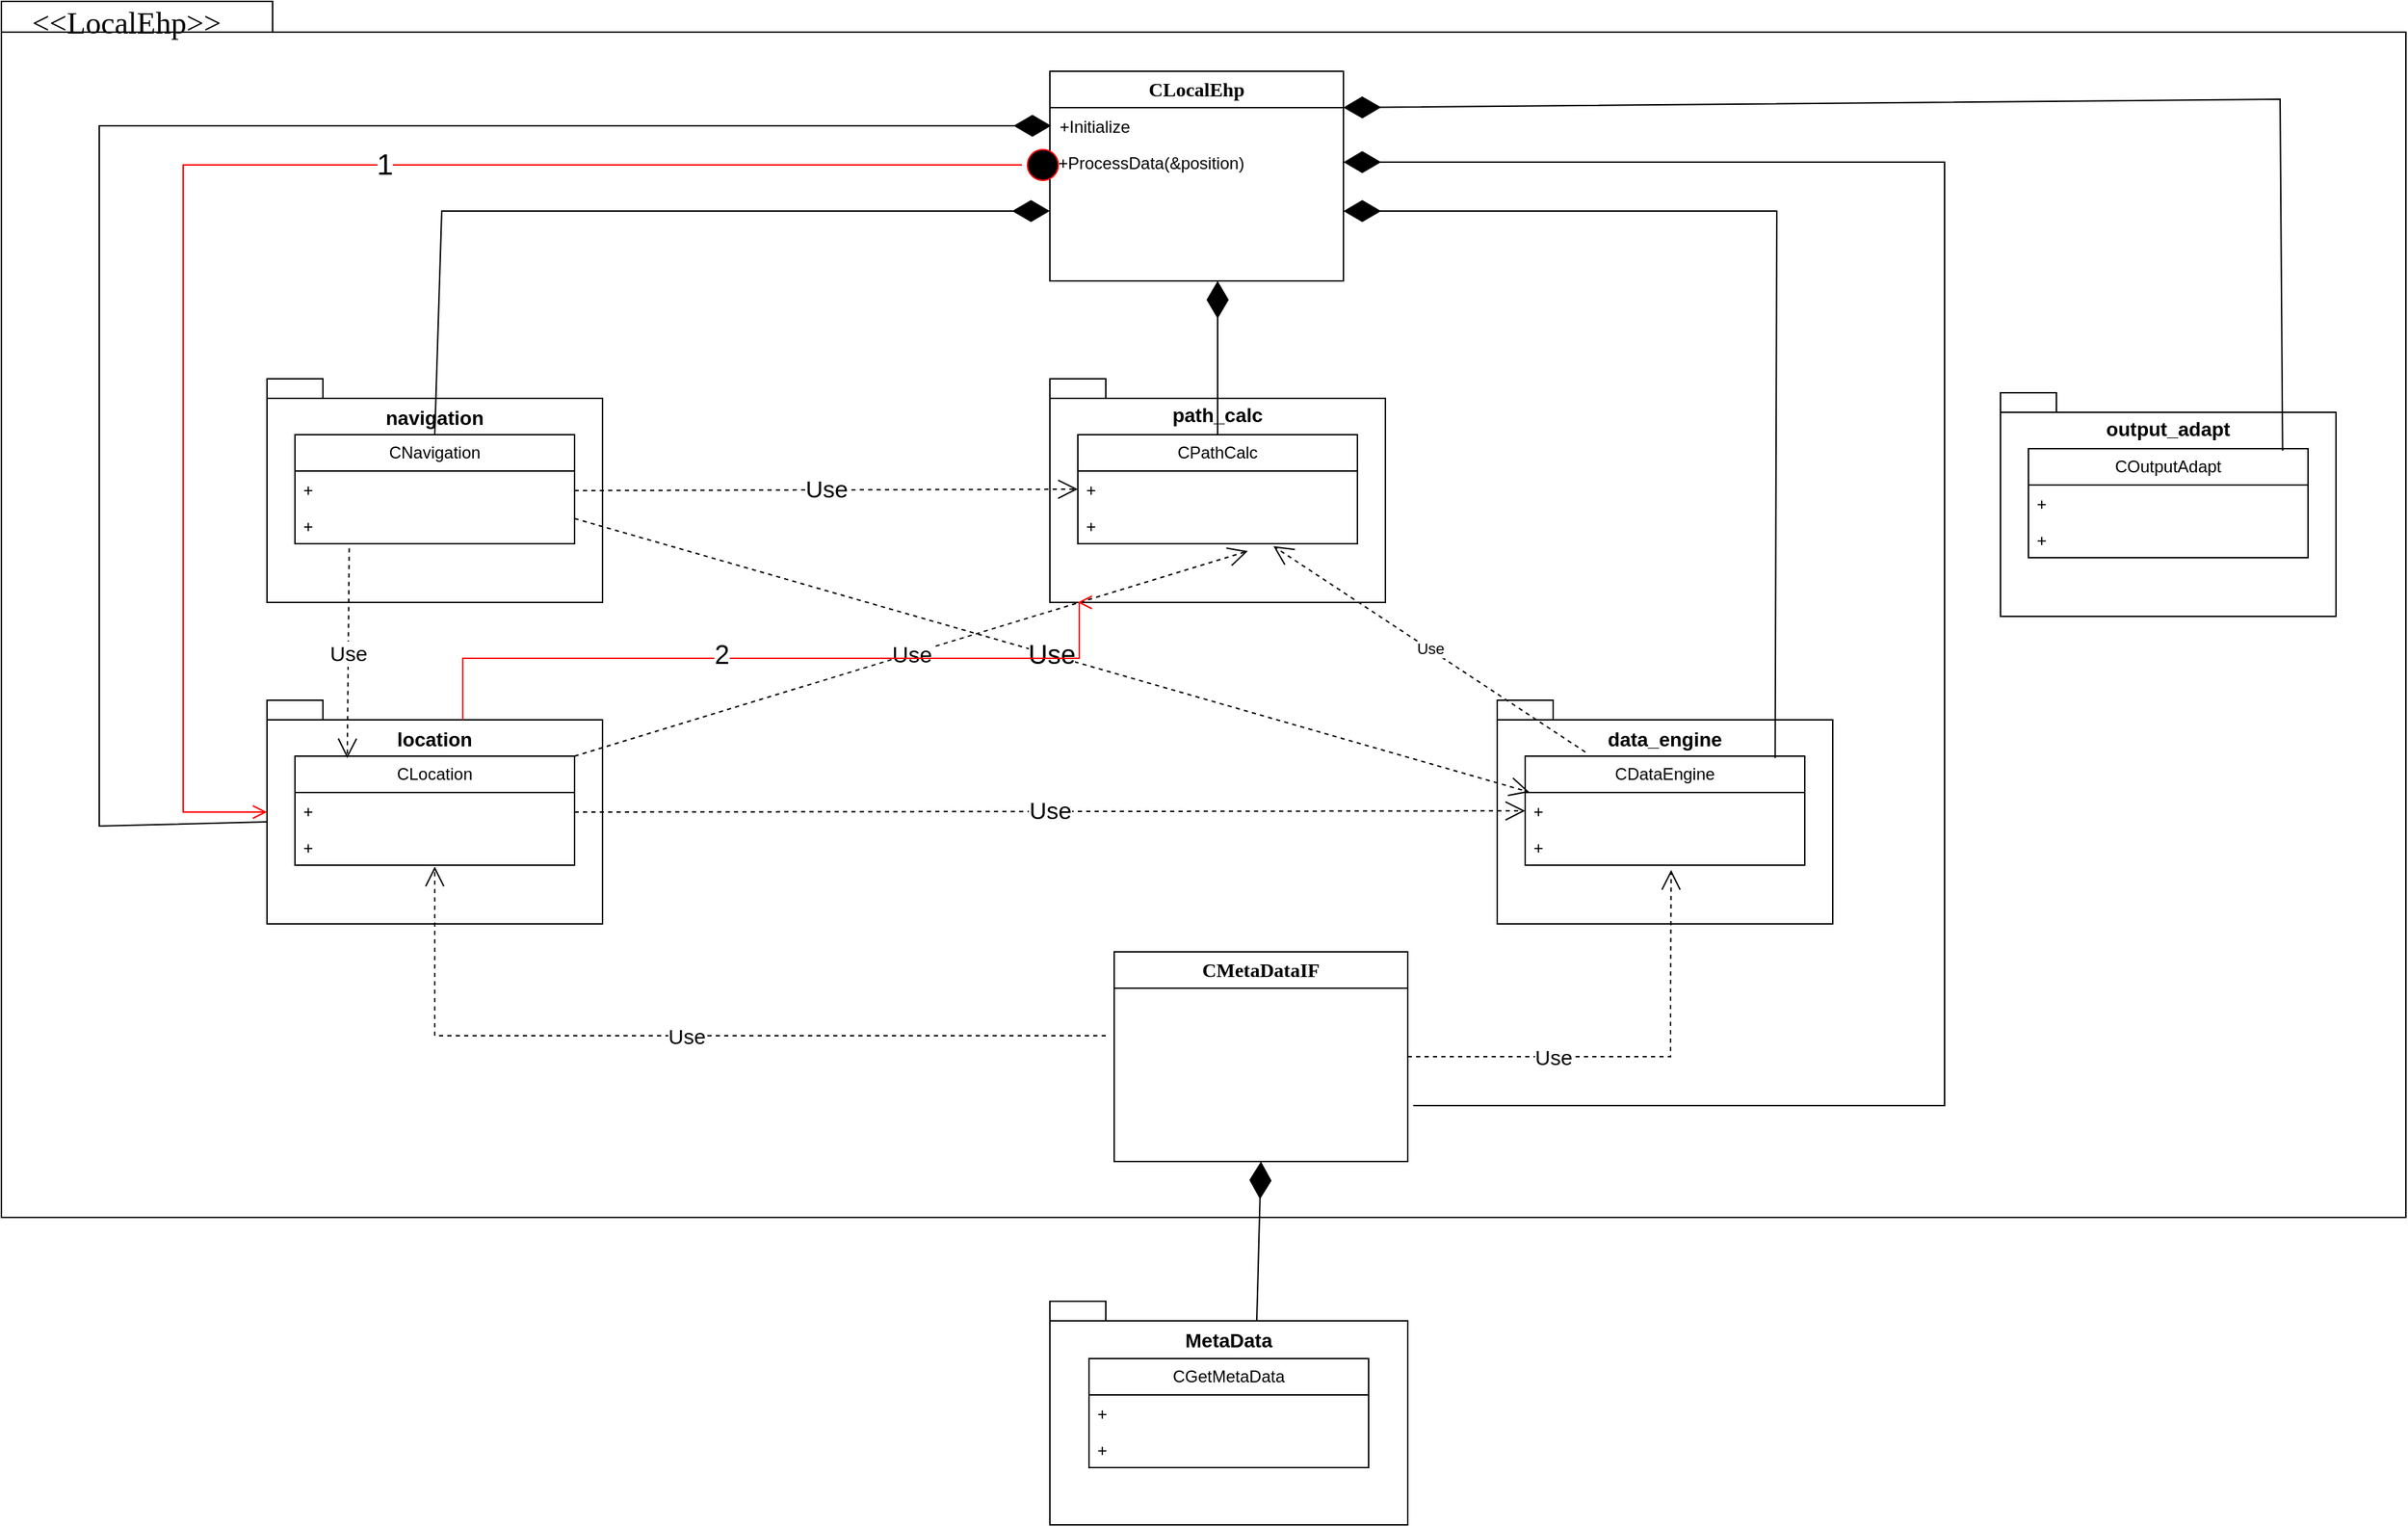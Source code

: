 <mxfile version="26.2.13">
  <diagram name="Page-1" id="b5b7bab2-c9e2-2cf4-8b2a-24fd1a2a6d21">
    <mxGraphModel dx="2895" dy="2320" grid="1" gridSize="10" guides="1" tooltips="1" connect="1" arrows="1" fold="1" page="1" pageScale="1" pageWidth="827" pageHeight="1169" background="none" math="0" shadow="0">
      <root>
        <mxCell id="0" />
        <mxCell id="1" parent="0" />
        <mxCell id="_9nZejQMIYd2BK83hRbQ-39" value="" style="group" parent="1" vertex="1" connectable="0">
          <mxGeometry x="560" y="240" width="240" height="160" as="geometry" />
        </mxCell>
        <mxCell id="_9nZejQMIYd2BK83hRbQ-40" value="&lt;div&gt;path_calc&lt;/div&gt;&lt;div&gt;&lt;br&gt;&lt;/div&gt;&lt;div&gt;&lt;br&gt;&lt;/div&gt;&lt;div&gt;&lt;br&gt;&lt;/div&gt;&lt;div&gt;&lt;br&gt;&lt;/div&gt;&lt;div&gt;&lt;br&gt;&lt;/div&gt;&lt;div&gt;&lt;br&gt;&lt;/div&gt;&lt;div&gt;&lt;br&gt;&lt;/div&gt;" style="shape=folder;fontStyle=1;spacingTop=10;tabWidth=40;tabHeight=14;tabPosition=left;html=1;whiteSpace=wrap;align=center;fontSize=14;" parent="_9nZejQMIYd2BK83hRbQ-39" vertex="1">
          <mxGeometry width="240" height="160" as="geometry" />
        </mxCell>
        <mxCell id="_9nZejQMIYd2BK83hRbQ-41" value="&lt;div style=&quot;white-space-collapse: preserve;&quot; data-line=&quot;true&quot; data-line-index=&quot;0&quot; data-zone-id=&quot;0&quot;&gt;CPathCalc&lt;/div&gt;" style="swimlane;fontStyle=0;childLayout=stackLayout;horizontal=1;startSize=26;fillColor=none;horizontalStack=0;resizeParent=1;resizeParentMax=0;resizeLast=0;collapsible=1;marginBottom=0;whiteSpace=wrap;html=1;" parent="_9nZejQMIYd2BK83hRbQ-39" vertex="1">
          <mxGeometry x="20" y="40" width="200" height="78" as="geometry" />
        </mxCell>
        <mxCell id="_9nZejQMIYd2BK83hRbQ-42" value="+" style="text;strokeColor=none;fillColor=none;align=left;verticalAlign=top;spacingLeft=4;spacingRight=4;overflow=hidden;rotatable=0;points=[[0,0.5],[1,0.5]];portConstraint=eastwest;whiteSpace=wrap;html=1;" parent="_9nZejQMIYd2BK83hRbQ-41" vertex="1">
          <mxGeometry y="26" width="200" height="26" as="geometry" />
        </mxCell>
        <mxCell id="_9nZejQMIYd2BK83hRbQ-43" value="+" style="text;strokeColor=none;fillColor=none;align=left;verticalAlign=top;spacingLeft=4;spacingRight=4;overflow=hidden;rotatable=0;points=[[0,0.5],[1,0.5]];portConstraint=eastwest;whiteSpace=wrap;html=1;" parent="_9nZejQMIYd2BK83hRbQ-41" vertex="1">
          <mxGeometry y="52" width="200" height="26" as="geometry" />
        </mxCell>
        <mxCell id="6e0c8c40b5770093-72" value="" style="shape=folder;fontStyle=1;spacingTop=10;tabWidth=194;tabHeight=22;tabPosition=left;html=1;rounded=0;shadow=0;comic=0;labelBackgroundColor=none;strokeWidth=1;fillColor=none;fontFamily=Verdana;fontSize=10;align=center;" parent="1" vertex="1">
          <mxGeometry x="-190" y="-30" width="1720" height="870" as="geometry" />
        </mxCell>
        <mxCell id="6e0c8c40b5770093-73" value="&lt;font style=&quot;font-size: 22px;&quot;&gt;&amp;lt;&amp;lt;LocalEhp&amp;gt;&amp;gt;&lt;/font&gt;" style="text;html=1;align=left;verticalAlign=top;spacingTop=-4;fontSize=10;fontFamily=Verdana" parent="1" vertex="1">
          <mxGeometry x="-170" y="-30" width="130" height="20" as="geometry" />
        </mxCell>
        <mxCell id="_9nZejQMIYd2BK83hRbQ-14" value="&lt;span style=&quot;font-family: Verdana; font-weight: 700; text-wrap-mode: nowrap;&quot;&gt;CLocalEhp&lt;/span&gt;" style="swimlane;fontStyle=0;childLayout=stackLayout;horizontal=1;startSize=26;fillColor=none;horizontalStack=0;resizeParent=1;resizeParentMax=0;resizeLast=0;collapsible=1;marginBottom=0;whiteSpace=wrap;html=1;container=0;fontSize=14;" parent="1" vertex="1">
          <mxGeometry x="560" y="20" width="210" height="150" as="geometry" />
        </mxCell>
        <mxCell id="_9nZejQMIYd2BK83hRbQ-23" value="" style="group" parent="1" vertex="1" connectable="0">
          <mxGeometry x="880" y="470" width="240" height="160" as="geometry" />
        </mxCell>
        <mxCell id="_9nZejQMIYd2BK83hRbQ-18" value="&lt;div&gt;&lt;font style=&quot;font-size: 14px;&quot;&gt;data_engine&lt;/font&gt;&lt;/div&gt;&lt;div&gt;&lt;font style=&quot;font-size: 14px;&quot;&gt;&lt;br&gt;&lt;/font&gt;&lt;/div&gt;&lt;div&gt;&lt;font style=&quot;font-size: 14px;&quot;&gt;&lt;br&gt;&lt;/font&gt;&lt;/div&gt;&lt;div&gt;&lt;font style=&quot;font-size: 14px;&quot;&gt;&lt;br&gt;&lt;/font&gt;&lt;/div&gt;&lt;div&gt;&lt;font style=&quot;font-size: 14px;&quot;&gt;&lt;br&gt;&lt;/font&gt;&lt;/div&gt;&lt;div&gt;&lt;font style=&quot;font-size: 14px;&quot;&gt;&lt;br&gt;&lt;/font&gt;&lt;/div&gt;&lt;div&gt;&lt;font style=&quot;font-size: 14px;&quot;&gt;&lt;br&gt;&lt;/font&gt;&lt;/div&gt;&lt;div&gt;&lt;br&gt;&lt;/div&gt;" style="shape=folder;fontStyle=1;spacingTop=10;tabWidth=40;tabHeight=14;tabPosition=left;html=1;whiteSpace=wrap;align=center;" parent="_9nZejQMIYd2BK83hRbQ-23" vertex="1">
          <mxGeometry width="240" height="160" as="geometry" />
        </mxCell>
        <mxCell id="_9nZejQMIYd2BK83hRbQ-19" value="&lt;div style=&quot;white-space-collapse: preserve;&quot; data-line=&quot;true&quot; data-line-index=&quot;0&quot; data-zone-id=&quot;0&quot;&gt;CDataEngine&lt;/div&gt;" style="swimlane;fontStyle=0;childLayout=stackLayout;horizontal=1;startSize=26;fillColor=none;horizontalStack=0;resizeParent=1;resizeParentMax=0;resizeLast=0;collapsible=1;marginBottom=0;whiteSpace=wrap;html=1;" parent="_9nZejQMIYd2BK83hRbQ-23" vertex="1">
          <mxGeometry x="20" y="40" width="200" height="78" as="geometry" />
        </mxCell>
        <mxCell id="_9nZejQMIYd2BK83hRbQ-20" value="+" style="text;strokeColor=none;fillColor=none;align=left;verticalAlign=top;spacingLeft=4;spacingRight=4;overflow=hidden;rotatable=0;points=[[0,0.5],[1,0.5]];portConstraint=eastwest;whiteSpace=wrap;html=1;" parent="_9nZejQMIYd2BK83hRbQ-19" vertex="1">
          <mxGeometry y="26" width="200" height="26" as="geometry" />
        </mxCell>
        <mxCell id="_9nZejQMIYd2BK83hRbQ-21" value="+" style="text;strokeColor=none;fillColor=none;align=left;verticalAlign=top;spacingLeft=4;spacingRight=4;overflow=hidden;rotatable=0;points=[[0,0.5],[1,0.5]];portConstraint=eastwest;whiteSpace=wrap;html=1;" parent="_9nZejQMIYd2BK83hRbQ-19" vertex="1">
          <mxGeometry y="52" width="200" height="26" as="geometry" />
        </mxCell>
        <mxCell id="_9nZejQMIYd2BK83hRbQ-29" value="" style="group" parent="1" vertex="1" connectable="0">
          <mxGeometry y="240" width="240" height="415" as="geometry" />
        </mxCell>
        <mxCell id="_9nZejQMIYd2BK83hRbQ-30" value="&lt;div&gt;&lt;font style=&quot;font-size: 14px;&quot;&gt;navigation&lt;/font&gt;&lt;/div&gt;&lt;div&gt;&lt;font style=&quot;font-size: 14px;&quot;&gt;&lt;br&gt;&lt;/font&gt;&lt;/div&gt;&lt;div&gt;&lt;font style=&quot;font-size: 14px;&quot;&gt;&lt;br&gt;&lt;/font&gt;&lt;/div&gt;&lt;div&gt;&lt;font style=&quot;font-size: 14px;&quot;&gt;&lt;br&gt;&lt;/font&gt;&lt;/div&gt;&lt;div&gt;&lt;font style=&quot;font-size: 14px;&quot;&gt;&lt;br&gt;&lt;/font&gt;&lt;/div&gt;&lt;div&gt;&lt;font style=&quot;font-size: 14px;&quot;&gt;&lt;br&gt;&lt;/font&gt;&lt;/div&gt;&lt;div&gt;&lt;font style=&quot;font-size: 14px;&quot;&gt;&lt;br&gt;&lt;/font&gt;&lt;/div&gt;&lt;div&gt;&lt;br&gt;&lt;/div&gt;" style="shape=folder;fontStyle=1;spacingTop=10;tabWidth=40;tabHeight=14;tabPosition=left;html=1;whiteSpace=wrap;align=center;" parent="_9nZejQMIYd2BK83hRbQ-29" vertex="1">
          <mxGeometry width="240" height="160" as="geometry" />
        </mxCell>
        <mxCell id="_9nZejQMIYd2BK83hRbQ-31" value="&lt;div style=&quot;white-space-collapse: preserve;&quot; data-line=&quot;true&quot; data-line-index=&quot;0&quot; data-zone-id=&quot;0&quot;&gt;CNavigation&lt;/div&gt;" style="swimlane;fontStyle=0;childLayout=stackLayout;horizontal=1;startSize=26;fillColor=none;horizontalStack=0;resizeParent=1;resizeParentMax=0;resizeLast=0;collapsible=1;marginBottom=0;whiteSpace=wrap;html=1;" parent="_9nZejQMIYd2BK83hRbQ-29" vertex="1">
          <mxGeometry x="20" y="40" width="200" height="78" as="geometry" />
        </mxCell>
        <mxCell id="_9nZejQMIYd2BK83hRbQ-32" value="+" style="text;strokeColor=none;fillColor=none;align=left;verticalAlign=top;spacingLeft=4;spacingRight=4;overflow=hidden;rotatable=0;points=[[0,0.5],[1,0.5]];portConstraint=eastwest;whiteSpace=wrap;html=1;" parent="_9nZejQMIYd2BK83hRbQ-31" vertex="1">
          <mxGeometry y="26" width="200" height="26" as="geometry" />
        </mxCell>
        <mxCell id="_9nZejQMIYd2BK83hRbQ-33" value="+" style="text;strokeColor=none;fillColor=none;align=left;verticalAlign=top;spacingLeft=4;spacingRight=4;overflow=hidden;rotatable=0;points=[[0,0.5],[1,0.5]];portConstraint=eastwest;whiteSpace=wrap;html=1;" parent="_9nZejQMIYd2BK83hRbQ-31" vertex="1">
          <mxGeometry y="52" width="200" height="26" as="geometry" />
        </mxCell>
        <mxCell id="_9nZejQMIYd2BK83hRbQ-69" value="Use" style="endArrow=open;endSize=12;dashed=1;html=1;rounded=0;entryX=0.015;entryY=-0.011;entryDx=0;entryDy=0;entryPerimeter=0;fontSize=19;" parent="_9nZejQMIYd2BK83hRbQ-29" target="_9nZejQMIYd2BK83hRbQ-20" edge="1">
          <mxGeometry width="160" relative="1" as="geometry">
            <mxPoint x="220" y="100" as="sourcePoint" />
            <mxPoint x="380" y="100" as="targetPoint" />
          </mxGeometry>
        </mxCell>
        <mxCell id="_9nZejQMIYd2BK83hRbQ-68" value="Use" style="endArrow=open;endSize=12;dashed=1;html=1;rounded=0;entryX=0;entryY=0.5;entryDx=0;entryDy=0;fontSize=17;" parent="_9nZejQMIYd2BK83hRbQ-29" target="_9nZejQMIYd2BK83hRbQ-42" edge="1">
          <mxGeometry width="160" relative="1" as="geometry">
            <mxPoint x="220" y="80" as="sourcePoint" />
            <mxPoint x="380" y="80" as="targetPoint" />
          </mxGeometry>
        </mxCell>
        <mxCell id="_9nZejQMIYd2BK83hRbQ-34" value="" style="group" parent="1" vertex="1" connectable="0">
          <mxGeometry x="1240" y="250" width="240" height="160" as="geometry" />
        </mxCell>
        <mxCell id="_9nZejQMIYd2BK83hRbQ-35" value="&lt;div&gt;output_adapt&lt;/div&gt;&lt;div&gt;&lt;br&gt;&lt;/div&gt;&lt;div&gt;&lt;br&gt;&lt;/div&gt;&lt;div&gt;&lt;br&gt;&lt;/div&gt;&lt;div&gt;&lt;br&gt;&lt;/div&gt;&lt;div&gt;&lt;br&gt;&lt;/div&gt;&lt;div&gt;&lt;br&gt;&lt;/div&gt;&lt;div&gt;&lt;br&gt;&lt;/div&gt;" style="shape=folder;fontStyle=1;spacingTop=10;tabWidth=40;tabHeight=14;tabPosition=left;html=1;whiteSpace=wrap;align=center;fontSize=14;" parent="_9nZejQMIYd2BK83hRbQ-34" vertex="1">
          <mxGeometry width="240" height="160" as="geometry" />
        </mxCell>
        <mxCell id="_9nZejQMIYd2BK83hRbQ-36" value="&lt;div style=&quot;white-space-collapse: preserve;&quot; data-line=&quot;true&quot; data-line-index=&quot;0&quot; data-zone-id=&quot;0&quot;&gt;COutputAdapt&lt;/div&gt;" style="swimlane;fontStyle=0;childLayout=stackLayout;horizontal=1;startSize=26;fillColor=none;horizontalStack=0;resizeParent=1;resizeParentMax=0;resizeLast=0;collapsible=1;marginBottom=0;whiteSpace=wrap;html=1;" parent="_9nZejQMIYd2BK83hRbQ-34" vertex="1">
          <mxGeometry x="20" y="40" width="200" height="78" as="geometry" />
        </mxCell>
        <mxCell id="_9nZejQMIYd2BK83hRbQ-37" value="+" style="text;strokeColor=none;fillColor=none;align=left;verticalAlign=top;spacingLeft=4;spacingRight=4;overflow=hidden;rotatable=0;points=[[0,0.5],[1,0.5]];portConstraint=eastwest;whiteSpace=wrap;html=1;" parent="_9nZejQMIYd2BK83hRbQ-36" vertex="1">
          <mxGeometry y="26" width="200" height="26" as="geometry" />
        </mxCell>
        <mxCell id="_9nZejQMIYd2BK83hRbQ-38" value="+" style="text;strokeColor=none;fillColor=none;align=left;verticalAlign=top;spacingLeft=4;spacingRight=4;overflow=hidden;rotatable=0;points=[[0,0.5],[1,0.5]];portConstraint=eastwest;whiteSpace=wrap;html=1;" parent="_9nZejQMIYd2BK83hRbQ-36" vertex="1">
          <mxGeometry y="52" width="200" height="26" as="geometry" />
        </mxCell>
        <mxCell id="_9nZejQMIYd2BK83hRbQ-45" value="&lt;div&gt;&lt;font style=&quot;font-size: 14px;&quot;&gt;MetaData&lt;/font&gt;&lt;/div&gt;&lt;div&gt;&lt;font style=&quot;font-size: 14px;&quot;&gt;&lt;br&gt;&lt;/font&gt;&lt;/div&gt;&lt;div&gt;&lt;font style=&quot;font-size: 14px;&quot;&gt;&lt;br&gt;&lt;/font&gt;&lt;/div&gt;&lt;div&gt;&lt;font style=&quot;font-size: 14px;&quot;&gt;&lt;br&gt;&lt;/font&gt;&lt;/div&gt;&lt;div&gt;&lt;font style=&quot;font-size: 14px;&quot;&gt;&lt;br&gt;&lt;/font&gt;&lt;/div&gt;&lt;div&gt;&lt;font style=&quot;font-size: 14px;&quot;&gt;&lt;br&gt;&lt;/font&gt;&lt;/div&gt;&lt;div&gt;&lt;font style=&quot;font-size: 14px;&quot;&gt;&lt;br&gt;&lt;/font&gt;&lt;/div&gt;&lt;div&gt;&lt;br&gt;&lt;/div&gt;" style="shape=folder;fontStyle=1;spacingTop=10;tabWidth=40;tabHeight=14;tabPosition=left;html=1;whiteSpace=wrap;align=center;container=1;" parent="1" vertex="1">
          <mxGeometry x="560" y="900" width="256" height="160" as="geometry" />
        </mxCell>
        <mxCell id="_9nZejQMIYd2BK83hRbQ-55" value="&lt;div style=&quot;white-space-collapse: preserve;&quot; data-line=&quot;true&quot; data-line-index=&quot;0&quot; data-zone-id=&quot;0&quot;&gt;CGetMetaData&lt;/div&gt;" style="swimlane;fontStyle=0;childLayout=stackLayout;horizontal=1;startSize=26;fillColor=none;horizontalStack=0;resizeParent=1;resizeParentMax=0;resizeLast=0;collapsible=1;marginBottom=0;whiteSpace=wrap;html=1;" parent="_9nZejQMIYd2BK83hRbQ-45" vertex="1">
          <mxGeometry x="28" y="41" width="200" height="78" as="geometry" />
        </mxCell>
        <mxCell id="_9nZejQMIYd2BK83hRbQ-57" value="+" style="text;strokeColor=none;fillColor=none;align=left;verticalAlign=top;spacingLeft=4;spacingRight=4;overflow=hidden;rotatable=0;points=[[0,0.5],[1,0.5]];portConstraint=eastwest;whiteSpace=wrap;html=1;" parent="_9nZejQMIYd2BK83hRbQ-55" vertex="1">
          <mxGeometry y="26" width="200" height="26" as="geometry" />
        </mxCell>
        <mxCell id="_9nZejQMIYd2BK83hRbQ-58" value="+" style="text;strokeColor=none;fillColor=none;align=left;verticalAlign=top;spacingLeft=4;spacingRight=4;overflow=hidden;rotatable=0;points=[[0,0.5],[1,0.5]];portConstraint=eastwest;whiteSpace=wrap;html=1;" parent="_9nZejQMIYd2BK83hRbQ-55" vertex="1">
          <mxGeometry y="52" width="200" height="26" as="geometry" />
        </mxCell>
        <mxCell id="_9nZejQMIYd2BK83hRbQ-51" value="" style="endArrow=diamondThin;endFill=1;endSize=24;html=1;rounded=0;entryX=1;entryY=0.5;entryDx=0;entryDy=0;exitX=0.909;exitY=0.019;exitDx=0;exitDy=0;exitPerimeter=0;" parent="1" source="_9nZejQMIYd2BK83hRbQ-36" edge="1">
          <mxGeometry width="160" relative="1" as="geometry">
            <mxPoint x="1280.08" y="212.36" as="sourcePoint" />
            <mxPoint x="770.0" y="46" as="targetPoint" />
            <Array as="points">
              <mxPoint x="1440" y="40" />
            </Array>
          </mxGeometry>
        </mxCell>
        <mxCell id="_9nZejQMIYd2BK83hRbQ-24" value="" style="group" parent="1" vertex="1" connectable="0">
          <mxGeometry y="470" width="240" height="160" as="geometry" />
        </mxCell>
        <mxCell id="_9nZejQMIYd2BK83hRbQ-25" value="&lt;div&gt;&lt;font style=&quot;font-size: 14px;&quot;&gt;location&lt;/font&gt;&lt;/div&gt;&lt;div&gt;&lt;br&gt;&lt;/div&gt;&lt;div&gt;&lt;br&gt;&lt;/div&gt;&lt;div&gt;&lt;br&gt;&lt;/div&gt;&lt;div&gt;&lt;br&gt;&lt;/div&gt;&lt;div&gt;&lt;br&gt;&lt;/div&gt;&lt;div&gt;&lt;br&gt;&lt;/div&gt;&lt;div&gt;&lt;br&gt;&lt;/div&gt;&lt;div&gt;&lt;br&gt;&lt;/div&gt;" style="shape=folder;fontStyle=1;spacingTop=10;tabWidth=40;tabHeight=14;tabPosition=left;html=1;whiteSpace=wrap;align=center;" parent="_9nZejQMIYd2BK83hRbQ-24" vertex="1">
          <mxGeometry width="240" height="160" as="geometry" />
        </mxCell>
        <mxCell id="_9nZejQMIYd2BK83hRbQ-26" value="&lt;div style=&quot;white-space-collapse: preserve;&quot; data-line=&quot;true&quot; data-line-index=&quot;0&quot; data-zone-id=&quot;0&quot;&gt;CLocation&lt;/div&gt;" style="swimlane;fontStyle=0;childLayout=stackLayout;horizontal=1;startSize=26;fillColor=none;horizontalStack=0;resizeParent=1;resizeParentMax=0;resizeLast=0;collapsible=1;marginBottom=0;whiteSpace=wrap;html=1;" parent="_9nZejQMIYd2BK83hRbQ-24" vertex="1">
          <mxGeometry x="20" y="40" width="200" height="78" as="geometry" />
        </mxCell>
        <mxCell id="_9nZejQMIYd2BK83hRbQ-27" value="+" style="text;strokeColor=none;fillColor=none;align=left;verticalAlign=top;spacingLeft=4;spacingRight=4;overflow=hidden;rotatable=0;points=[[0,0.5],[1,0.5]];portConstraint=eastwest;whiteSpace=wrap;html=1;" parent="_9nZejQMIYd2BK83hRbQ-26" vertex="1">
          <mxGeometry y="26" width="200" height="26" as="geometry" />
        </mxCell>
        <mxCell id="_9nZejQMIYd2BK83hRbQ-28" value="+" style="text;strokeColor=none;fillColor=none;align=left;verticalAlign=top;spacingLeft=4;spacingRight=4;overflow=hidden;rotatable=0;points=[[0,0.5],[1,0.5]];portConstraint=eastwest;whiteSpace=wrap;html=1;" parent="_9nZejQMIYd2BK83hRbQ-26" vertex="1">
          <mxGeometry y="52" width="200" height="26" as="geometry" />
        </mxCell>
        <mxCell id="_9nZejQMIYd2BK83hRbQ-65" value="&lt;font&gt;Use&lt;/font&gt;" style="endArrow=open;endSize=12;dashed=1;html=1;rounded=0;fontSize=17;" parent="_9nZejQMIYd2BK83hRbQ-24" target="_9nZejQMIYd2BK83hRbQ-20" edge="1">
          <mxGeometry width="160" relative="1" as="geometry">
            <mxPoint x="220" y="80" as="sourcePoint" />
            <mxPoint x="380" y="80" as="targetPoint" />
          </mxGeometry>
        </mxCell>
        <mxCell id="_9nZejQMIYd2BK83hRbQ-70" value="" style="endArrow=diamondThin;endFill=1;endSize=24;html=1;rounded=0;entryX=0;entryY=0.5;entryDx=0;entryDy=0;exitX=0;exitY=0;exitDx=0;exitDy=87;exitPerimeter=0;" parent="1" source="_9nZejQMIYd2BK83hRbQ-25" target="_9nZejQMIYd2BK83hRbQ-15" edge="1">
          <mxGeometry width="160" relative="1" as="geometry">
            <mxPoint y="550" as="sourcePoint" />
            <mxPoint y="370" as="targetPoint" />
            <Array as="points">
              <mxPoint x="-120" y="560" />
              <mxPoint x="-120" y="59" />
            </Array>
          </mxGeometry>
        </mxCell>
        <mxCell id="_9nZejQMIYd2BK83hRbQ-15" value="&lt;div style=&quot;white-space: pre-wrap;&quot; data-line=&quot;true&quot; data-line-index=&quot;0&quot; data-zone-id=&quot;0&quot;&gt;+Initialize&lt;/div&gt;" style="text;strokeColor=none;fillColor=none;align=left;verticalAlign=top;spacingLeft=4;spacingRight=4;overflow=hidden;rotatable=0;points=[[0,0.5],[1,0.5]];portConstraint=eastwest;whiteSpace=wrap;html=1;" parent="1" vertex="1">
          <mxGeometry x="561" y="46" width="210" height="26" as="geometry" />
        </mxCell>
        <mxCell id="_9nZejQMIYd2BK83hRbQ-16" value="&lt;div style=&quot;white-space: pre-wrap;&quot; data-line=&quot;true&quot; data-line-index=&quot;0&quot; data-zone-id=&quot;0&quot;&gt;+ProcessData(&amp;amp;position)&lt;/div&gt;" style="text;strokeColor=none;fillColor=none;align=left;verticalAlign=top;spacingLeft=4;spacingRight=4;overflow=hidden;rotatable=0;points=[[0,0.5],[1,0.5]];portConstraint=eastwest;whiteSpace=wrap;html=1;" parent="1" vertex="1">
          <mxGeometry x="560" y="72" width="210" height="26" as="geometry" />
        </mxCell>
        <mxCell id="_9nZejQMIYd2BK83hRbQ-52" value="" style="endArrow=diamondThin;endFill=1;endSize=24;html=1;rounded=0;exitX=0.5;exitY=0;exitDx=0;exitDy=0;" parent="1" source="_9nZejQMIYd2BK83hRbQ-31" edge="1">
          <mxGeometry width="160" relative="1" as="geometry">
            <mxPoint x="225" y="230" as="sourcePoint" />
            <mxPoint x="560" y="120" as="targetPoint" />
            <Array as="points">
              <mxPoint x="125" y="120" />
            </Array>
          </mxGeometry>
        </mxCell>
        <mxCell id="_9nZejQMIYd2BK83hRbQ-61" value="" style="endArrow=diamondThin;endFill=1;endSize=24;html=1;rounded=0;exitX=0.5;exitY=0;exitDx=0;exitDy=0;" parent="1" source="_9nZejQMIYd2BK83hRbQ-41" edge="1">
          <mxGeometry width="160" relative="1" as="geometry">
            <mxPoint x="780" y="280" as="sourcePoint" />
            <mxPoint x="680" y="170" as="targetPoint" />
            <Array as="points" />
          </mxGeometry>
        </mxCell>
        <mxCell id="_9nZejQMIYd2BK83hRbQ-77" value="" style="endArrow=diamondThin;endFill=1;endSize=24;html=1;rounded=0;exitX=0.894;exitY=0.018;exitDx=0;exitDy=0;exitPerimeter=0;" parent="1" source="_9nZejQMIYd2BK83hRbQ-19" edge="1">
          <mxGeometry width="160" relative="1" as="geometry">
            <mxPoint x="990" y="520" as="sourcePoint" />
            <mxPoint x="770" y="120" as="targetPoint" />
            <Array as="points">
              <mxPoint x="1080" y="120" />
            </Array>
          </mxGeometry>
        </mxCell>
        <mxCell id="_9nZejQMIYd2BK83hRbQ-64" value="&lt;font style=&quot;font-size: 16px;&quot;&gt;Use&lt;/font&gt;" style="endArrow=open;endSize=12;dashed=1;html=1;rounded=0;entryX=0.608;entryY=1.203;entryDx=0;entryDy=0;entryPerimeter=0;exitX=1;exitY=0;exitDx=0;exitDy=0;" parent="1" source="_9nZejQMIYd2BK83hRbQ-26" target="_9nZejQMIYd2BK83hRbQ-43" edge="1">
          <mxGeometry width="160" relative="1" as="geometry">
            <mxPoint x="570" y="450" as="sourcePoint" />
            <mxPoint x="730" y="450" as="targetPoint" />
          </mxGeometry>
        </mxCell>
        <mxCell id="_9nZejQMIYd2BK83hRbQ-54" value="&lt;font style=&quot;font-size: 15px;&quot;&gt;Use&lt;/font&gt;" style="endArrow=open;endSize=12;dashed=1;html=1;rounded=0;entryX=0.187;entryY=0.02;entryDx=0;entryDy=0;entryPerimeter=0;exitX=0.194;exitY=1.125;exitDx=0;exitDy=0;exitPerimeter=0;" parent="1" source="_9nZejQMIYd2BK83hRbQ-33" target="_9nZejQMIYd2BK83hRbQ-26" edge="1">
          <mxGeometry width="160" relative="1" as="geometry">
            <mxPoint x="90" y="361" as="sourcePoint" />
            <mxPoint x="380" y="320" as="targetPoint" />
          </mxGeometry>
        </mxCell>
        <mxCell id="_9nZejQMIYd2BK83hRbQ-60" value="&lt;font style=&quot;font-size: 15px;&quot;&gt;Use&lt;/font&gt;" style="endArrow=open;endSize=12;dashed=1;html=1;rounded=0;" parent="1" edge="1">
          <mxGeometry width="160" relative="1" as="geometry">
            <mxPoint x="600" y="710" as="sourcePoint" />
            <mxPoint x="120" y="589" as="targetPoint" />
            <Array as="points">
              <mxPoint x="120" y="710" />
              <mxPoint x="120" y="680" />
            </Array>
          </mxGeometry>
        </mxCell>
        <mxCell id="_9nZejQMIYd2BK83hRbQ-78" value="Use" style="endArrow=open;endSize=12;dashed=1;html=1;rounded=0;entryX=0.522;entryY=1.132;entryDx=0;entryDy=0;entryPerimeter=0;exitX=1;exitY=0.5;exitDx=0;exitDy=0;fontSize=15;" parent="1" source="Aug-1ZUpMAR1_bKRzATq-1" target="_9nZejQMIYd2BK83hRbQ-21" edge="1">
          <mxGeometry x="-0.353" width="160" relative="1" as="geometry">
            <mxPoint x="690" y="990" as="sourcePoint" />
            <mxPoint x="850" y="990" as="targetPoint" />
            <Array as="points">
              <mxPoint x="1004" y="725" />
              <mxPoint x="1004" y="680" />
            </Array>
            <mxPoint as="offset" />
          </mxGeometry>
        </mxCell>
        <mxCell id="Aug-1ZUpMAR1_bKRzATq-1" value="&lt;span style=&quot;font-family: Verdana; font-weight: 700; text-wrap-mode: nowrap;&quot;&gt;CMetaDataIF&lt;/span&gt;" style="swimlane;fontStyle=0;childLayout=stackLayout;horizontal=1;startSize=26;fillColor=none;horizontalStack=0;resizeParent=1;resizeParentMax=0;resizeLast=0;collapsible=1;marginBottom=0;whiteSpace=wrap;html=1;container=0;fontSize=14;" vertex="1" parent="1">
          <mxGeometry x="606" y="650" width="210" height="150" as="geometry" />
        </mxCell>
        <mxCell id="Aug-1ZUpMAR1_bKRzATq-3" value="" style="endArrow=diamondThin;endFill=1;endSize=24;html=1;rounded=0;entryX=0.5;entryY=1;entryDx=0;entryDy=0;exitX=0;exitY=0;exitDx=148;exitDy=14;exitPerimeter=0;" edge="1" parent="1" source="_9nZejQMIYd2BK83hRbQ-45" target="Aug-1ZUpMAR1_bKRzATq-1">
          <mxGeometry width="160" relative="1" as="geometry">
            <mxPoint x="690" y="910" as="sourcePoint" />
            <mxPoint x="850" y="910" as="targetPoint" />
          </mxGeometry>
        </mxCell>
        <mxCell id="Aug-1ZUpMAR1_bKRzATq-4" value="" style="endArrow=diamondThin;endFill=1;endSize=24;html=1;rounded=0;entryX=1;entryY=0.5;entryDx=0;entryDy=0;" edge="1" parent="1" target="_9nZejQMIYd2BK83hRbQ-16">
          <mxGeometry width="160" relative="1" as="geometry">
            <mxPoint x="820" y="760" as="sourcePoint" />
            <mxPoint x="980" y="760" as="targetPoint" />
            <Array as="points">
              <mxPoint x="1200" y="760" />
              <mxPoint x="1200" y="430" />
              <mxPoint x="1200" y="85" />
            </Array>
          </mxGeometry>
        </mxCell>
        <mxCell id="Aug-1ZUpMAR1_bKRzATq-6" value="" style="ellipse;html=1;shape=startState;fillColor=#000000;strokeColor=#ff0000;" vertex="1" parent="1">
          <mxGeometry x="540" y="72" width="30" height="30" as="geometry" />
        </mxCell>
        <mxCell id="Aug-1ZUpMAR1_bKRzATq-7" value="" style="edgeStyle=orthogonalEdgeStyle;html=1;verticalAlign=bottom;endArrow=open;endSize=8;strokeColor=#ff0000;rounded=0;" edge="1" source="Aug-1ZUpMAR1_bKRzATq-6" parent="1" target="_9nZejQMIYd2BK83hRbQ-25">
          <mxGeometry relative="1" as="geometry">
            <mxPoint x="515" y="530" as="targetPoint" />
            <Array as="points">
              <mxPoint x="-60" y="87" />
              <mxPoint x="-60" y="550" />
            </Array>
          </mxGeometry>
        </mxCell>
        <mxCell id="Aug-1ZUpMAR1_bKRzATq-8" value="&lt;font style=&quot;font-size: 21px;&quot;&gt;1&lt;/font&gt;" style="edgeLabel;html=1;align=center;verticalAlign=middle;resizable=0;points=[];" vertex="1" connectable="0" parent="Aug-1ZUpMAR1_bKRzATq-7">
          <mxGeometry x="-0.188" y="-1" relative="1" as="geometry">
            <mxPoint as="offset" />
          </mxGeometry>
        </mxCell>
        <mxCell id="Aug-1ZUpMAR1_bKRzATq-10" value="" style="edgeStyle=orthogonalEdgeStyle;html=1;verticalAlign=bottom;endArrow=open;endSize=8;strokeColor=#ff0000;rounded=0;exitX=0;exitY=0;exitDx=140;exitDy=14;exitPerimeter=0;fontSize=19;" edge="1" source="_9nZejQMIYd2BK83hRbQ-25" parent="1">
          <mxGeometry relative="1" as="geometry">
            <mxPoint x="580" y="400" as="targetPoint" />
            <mxPoint x="510" y="470" as="sourcePoint" />
            <Array as="points">
              <mxPoint x="140" y="440" />
              <mxPoint x="581" y="440" />
            </Array>
          </mxGeometry>
        </mxCell>
        <mxCell id="Aug-1ZUpMAR1_bKRzATq-12" value="2" style="edgeLabel;html=1;align=center;verticalAlign=middle;resizable=0;points=[];fontSize=19;" vertex="1" connectable="0" parent="Aug-1ZUpMAR1_bKRzATq-10">
          <mxGeometry x="-0.131" y="2" relative="1" as="geometry">
            <mxPoint as="offset" />
          </mxGeometry>
        </mxCell>
        <mxCell id="Aug-1ZUpMAR1_bKRzATq-15" value="Use" style="endArrow=open;endSize=12;dashed=1;html=1;rounded=0;exitX=0.215;exitY=-0.038;exitDx=0;exitDy=0;exitPerimeter=0;entryX=0.529;entryY=0.448;entryDx=0;entryDy=0;entryPerimeter=0;" edge="1" parent="1" source="_9nZejQMIYd2BK83hRbQ-19" target="6e0c8c40b5770093-72">
          <mxGeometry width="160" relative="1" as="geometry">
            <mxPoint x="910" y="430" as="sourcePoint" />
            <mxPoint x="730" y="480" as="targetPoint" />
          </mxGeometry>
        </mxCell>
      </root>
    </mxGraphModel>
  </diagram>
</mxfile>
